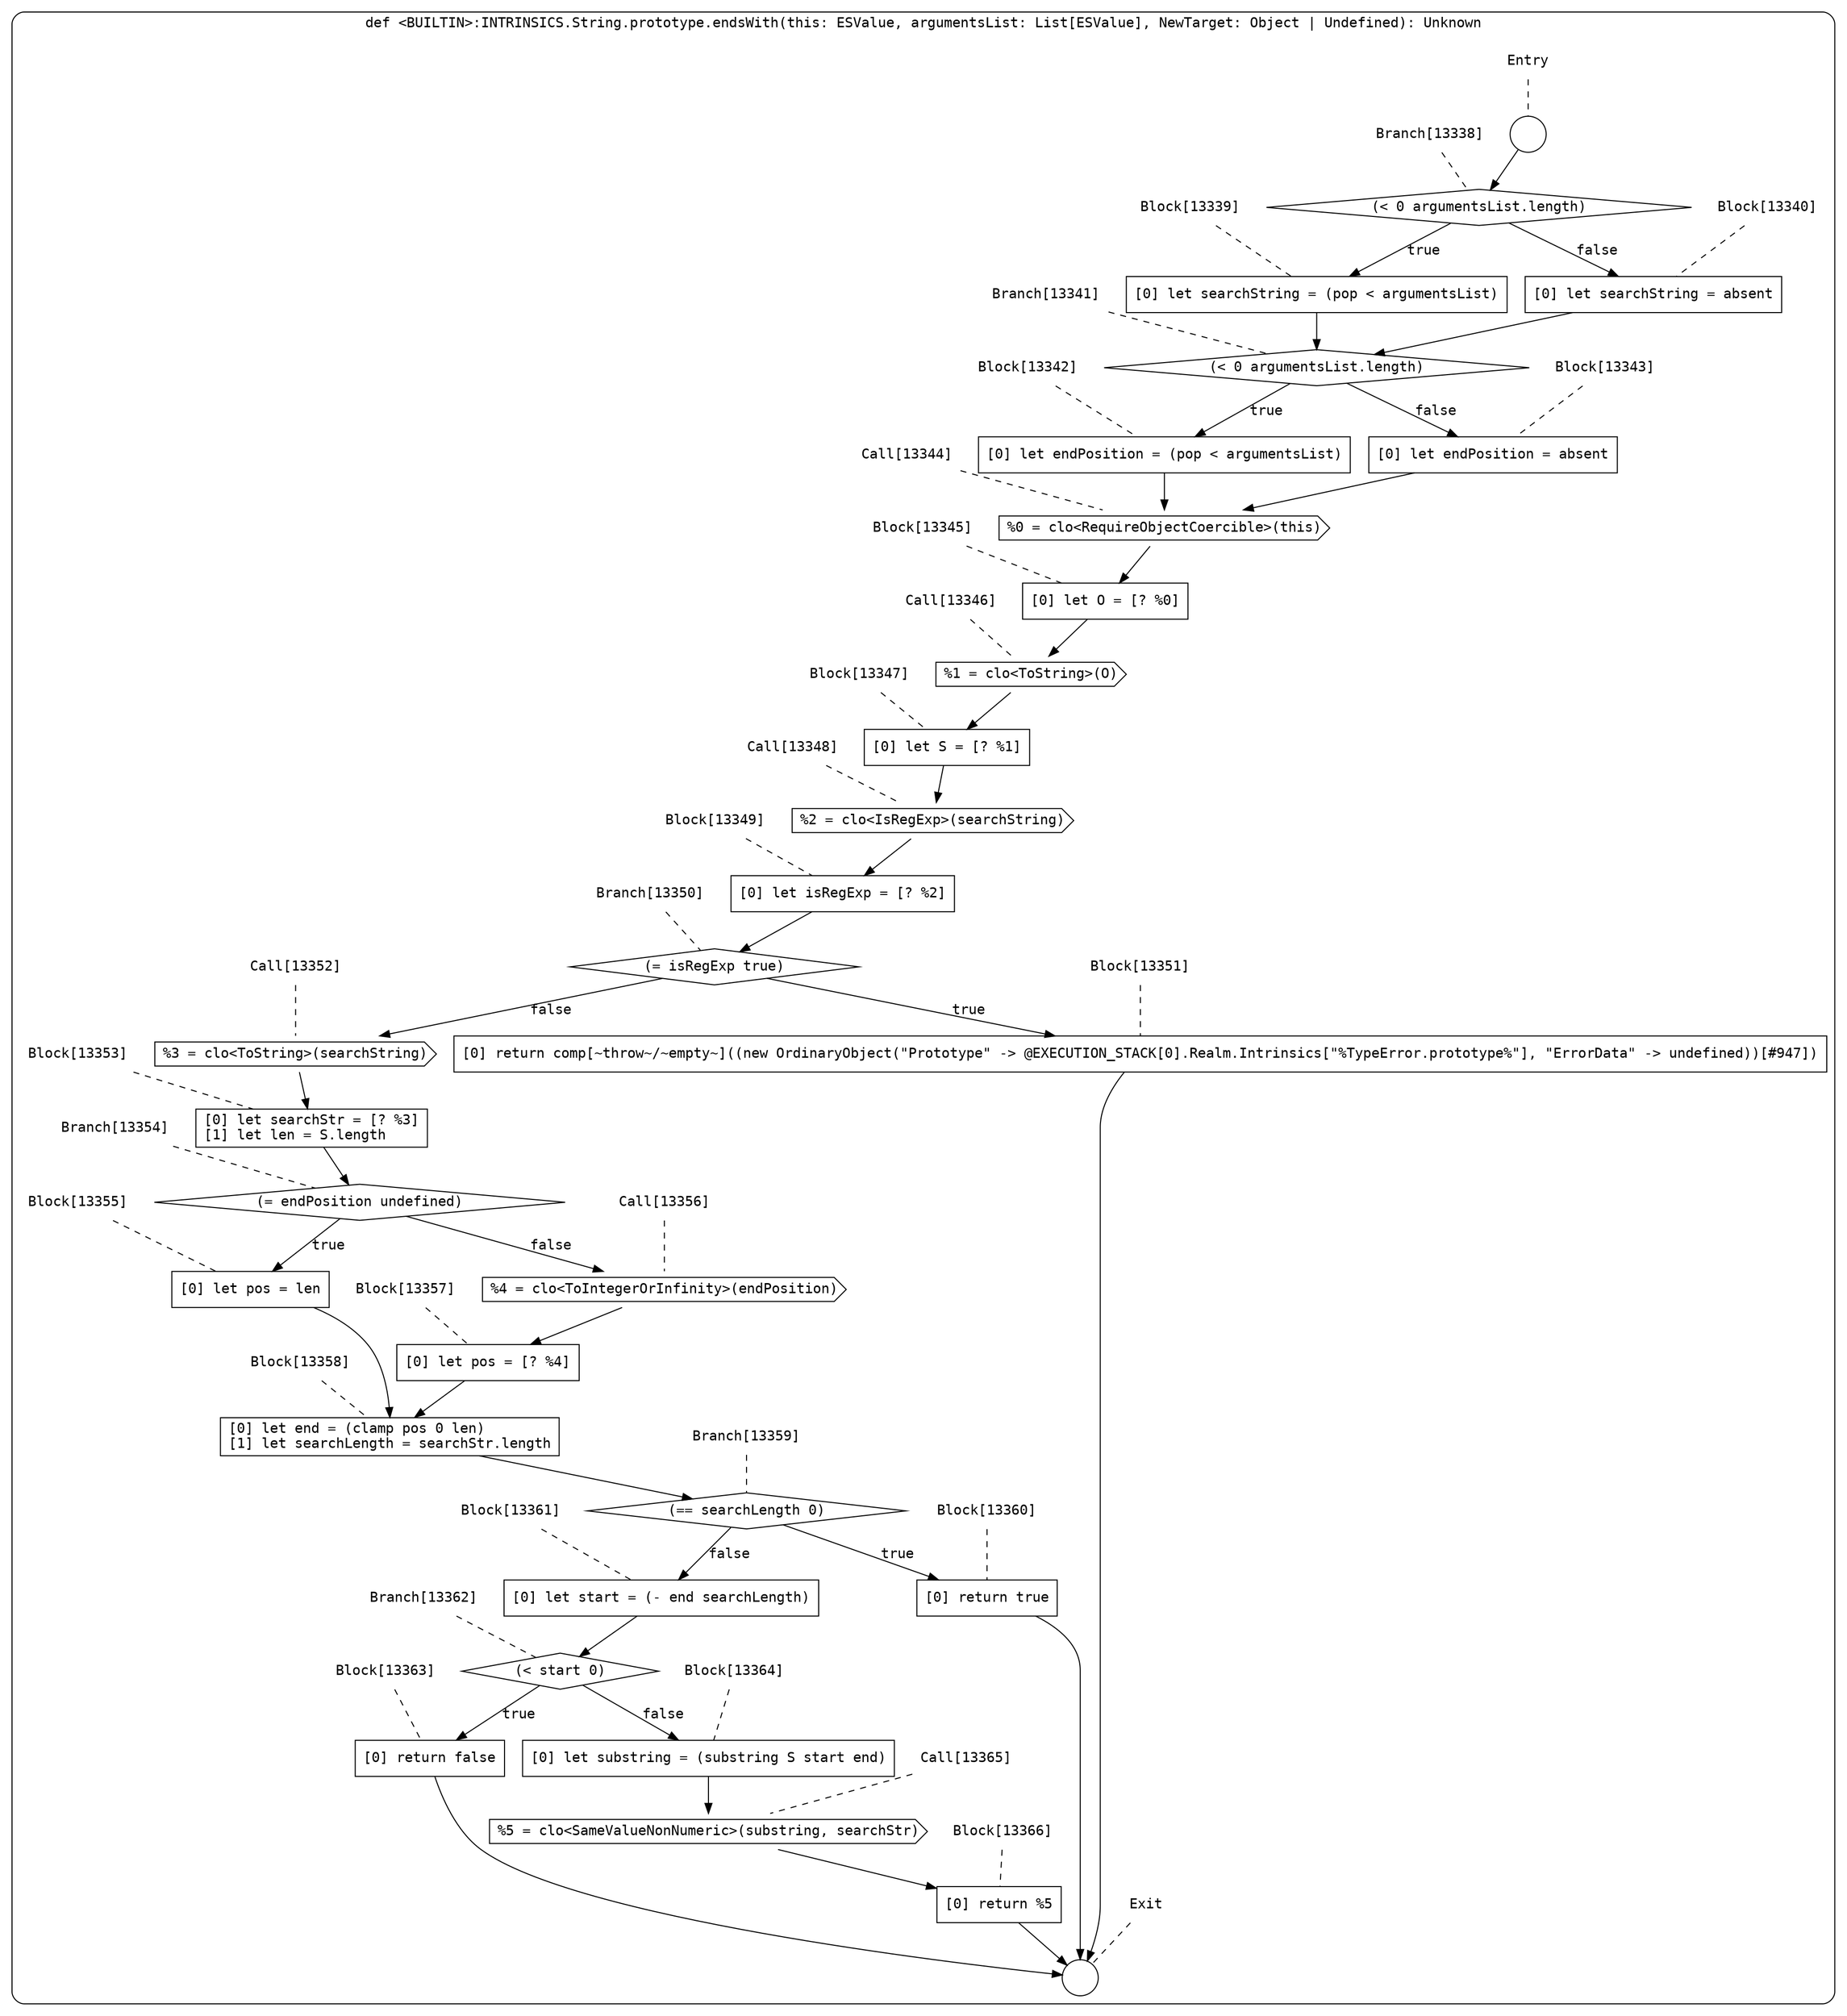 digraph {
  graph [fontname = "Consolas"]
  node [fontname = "Consolas"]
  edge [fontname = "Consolas"]
  subgraph cluster2173 {
    label = "def <BUILTIN>:INTRINSICS.String.prototype.endsWith(this: ESValue, argumentsList: List[ESValue], NewTarget: Object | Undefined): Unknown"
    style = rounded
    cluster2173_entry_name [shape=none, label=<<font color="black">Entry</font>>]
    cluster2173_entry_name -> cluster2173_entry [arrowhead=none, color="black", style=dashed]
    cluster2173_entry [shape=circle label=" " color="black" fillcolor="white" style=filled]
    cluster2173_entry -> node13338 [color="black"]
    cluster2173_exit_name [shape=none, label=<<font color="black">Exit</font>>]
    cluster2173_exit_name -> cluster2173_exit [arrowhead=none, color="black", style=dashed]
    cluster2173_exit [shape=circle label=" " color="black" fillcolor="white" style=filled]
    node13338_name [shape=none, label=<<font color="black">Branch[13338]</font>>]
    node13338_name -> node13338 [arrowhead=none, color="black", style=dashed]
    node13338 [shape=diamond, label=<<font color="black">(&lt; 0 argumentsList.length)</font>> color="black" fillcolor="white", style=filled]
    node13338 -> node13339 [label=<<font color="black">true</font>> color="black"]
    node13338 -> node13340 [label=<<font color="black">false</font>> color="black"]
    node13339_name [shape=none, label=<<font color="black">Block[13339]</font>>]
    node13339_name -> node13339 [arrowhead=none, color="black", style=dashed]
    node13339 [shape=box, label=<<font color="black">[0] let searchString = (pop &lt; argumentsList)<BR ALIGN="LEFT"/></font>> color="black" fillcolor="white", style=filled]
    node13339 -> node13341 [color="black"]
    node13340_name [shape=none, label=<<font color="black">Block[13340]</font>>]
    node13340_name -> node13340 [arrowhead=none, color="black", style=dashed]
    node13340 [shape=box, label=<<font color="black">[0] let searchString = absent<BR ALIGN="LEFT"/></font>> color="black" fillcolor="white", style=filled]
    node13340 -> node13341 [color="black"]
    node13341_name [shape=none, label=<<font color="black">Branch[13341]</font>>]
    node13341_name -> node13341 [arrowhead=none, color="black", style=dashed]
    node13341 [shape=diamond, label=<<font color="black">(&lt; 0 argumentsList.length)</font>> color="black" fillcolor="white", style=filled]
    node13341 -> node13342 [label=<<font color="black">true</font>> color="black"]
    node13341 -> node13343 [label=<<font color="black">false</font>> color="black"]
    node13342_name [shape=none, label=<<font color="black">Block[13342]</font>>]
    node13342_name -> node13342 [arrowhead=none, color="black", style=dashed]
    node13342 [shape=box, label=<<font color="black">[0] let endPosition = (pop &lt; argumentsList)<BR ALIGN="LEFT"/></font>> color="black" fillcolor="white", style=filled]
    node13342 -> node13344 [color="black"]
    node13343_name [shape=none, label=<<font color="black">Block[13343]</font>>]
    node13343_name -> node13343 [arrowhead=none, color="black", style=dashed]
    node13343 [shape=box, label=<<font color="black">[0] let endPosition = absent<BR ALIGN="LEFT"/></font>> color="black" fillcolor="white", style=filled]
    node13343 -> node13344 [color="black"]
    node13344_name [shape=none, label=<<font color="black">Call[13344]</font>>]
    node13344_name -> node13344 [arrowhead=none, color="black", style=dashed]
    node13344 [shape=cds, label=<<font color="black">%0 = clo&lt;RequireObjectCoercible&gt;(this)</font>> color="black" fillcolor="white", style=filled]
    node13344 -> node13345 [color="black"]
    node13345_name [shape=none, label=<<font color="black">Block[13345]</font>>]
    node13345_name -> node13345 [arrowhead=none, color="black", style=dashed]
    node13345 [shape=box, label=<<font color="black">[0] let O = [? %0]<BR ALIGN="LEFT"/></font>> color="black" fillcolor="white", style=filled]
    node13345 -> node13346 [color="black"]
    node13346_name [shape=none, label=<<font color="black">Call[13346]</font>>]
    node13346_name -> node13346 [arrowhead=none, color="black", style=dashed]
    node13346 [shape=cds, label=<<font color="black">%1 = clo&lt;ToString&gt;(O)</font>> color="black" fillcolor="white", style=filled]
    node13346 -> node13347 [color="black"]
    node13347_name [shape=none, label=<<font color="black">Block[13347]</font>>]
    node13347_name -> node13347 [arrowhead=none, color="black", style=dashed]
    node13347 [shape=box, label=<<font color="black">[0] let S = [? %1]<BR ALIGN="LEFT"/></font>> color="black" fillcolor="white", style=filled]
    node13347 -> node13348 [color="black"]
    node13348_name [shape=none, label=<<font color="black">Call[13348]</font>>]
    node13348_name -> node13348 [arrowhead=none, color="black", style=dashed]
    node13348 [shape=cds, label=<<font color="black">%2 = clo&lt;IsRegExp&gt;(searchString)</font>> color="black" fillcolor="white", style=filled]
    node13348 -> node13349 [color="black"]
    node13349_name [shape=none, label=<<font color="black">Block[13349]</font>>]
    node13349_name -> node13349 [arrowhead=none, color="black", style=dashed]
    node13349 [shape=box, label=<<font color="black">[0] let isRegExp = [? %2]<BR ALIGN="LEFT"/></font>> color="black" fillcolor="white", style=filled]
    node13349 -> node13350 [color="black"]
    node13350_name [shape=none, label=<<font color="black">Branch[13350]</font>>]
    node13350_name -> node13350 [arrowhead=none, color="black", style=dashed]
    node13350 [shape=diamond, label=<<font color="black">(= isRegExp true)</font>> color="black" fillcolor="white", style=filled]
    node13350 -> node13351 [label=<<font color="black">true</font>> color="black"]
    node13350 -> node13352 [label=<<font color="black">false</font>> color="black"]
    node13351_name [shape=none, label=<<font color="black">Block[13351]</font>>]
    node13351_name -> node13351 [arrowhead=none, color="black", style=dashed]
    node13351 [shape=box, label=<<font color="black">[0] return comp[~throw~/~empty~]((new OrdinaryObject(&quot;Prototype&quot; -&gt; @EXECUTION_STACK[0].Realm.Intrinsics[&quot;%TypeError.prototype%&quot;], &quot;ErrorData&quot; -&gt; undefined))[#947])<BR ALIGN="LEFT"/></font>> color="black" fillcolor="white", style=filled]
    node13351 -> cluster2173_exit [color="black"]
    node13352_name [shape=none, label=<<font color="black">Call[13352]</font>>]
    node13352_name -> node13352 [arrowhead=none, color="black", style=dashed]
    node13352 [shape=cds, label=<<font color="black">%3 = clo&lt;ToString&gt;(searchString)</font>> color="black" fillcolor="white", style=filled]
    node13352 -> node13353 [color="black"]
    node13353_name [shape=none, label=<<font color="black">Block[13353]</font>>]
    node13353_name -> node13353 [arrowhead=none, color="black", style=dashed]
    node13353 [shape=box, label=<<font color="black">[0] let searchStr = [? %3]<BR ALIGN="LEFT"/>[1] let len = S.length<BR ALIGN="LEFT"/></font>> color="black" fillcolor="white", style=filled]
    node13353 -> node13354 [color="black"]
    node13354_name [shape=none, label=<<font color="black">Branch[13354]</font>>]
    node13354_name -> node13354 [arrowhead=none, color="black", style=dashed]
    node13354 [shape=diamond, label=<<font color="black">(= endPosition undefined)</font>> color="black" fillcolor="white", style=filled]
    node13354 -> node13355 [label=<<font color="black">true</font>> color="black"]
    node13354 -> node13356 [label=<<font color="black">false</font>> color="black"]
    node13355_name [shape=none, label=<<font color="black">Block[13355]</font>>]
    node13355_name -> node13355 [arrowhead=none, color="black", style=dashed]
    node13355 [shape=box, label=<<font color="black">[0] let pos = len<BR ALIGN="LEFT"/></font>> color="black" fillcolor="white", style=filled]
    node13355 -> node13358 [color="black"]
    node13356_name [shape=none, label=<<font color="black">Call[13356]</font>>]
    node13356_name -> node13356 [arrowhead=none, color="black", style=dashed]
    node13356 [shape=cds, label=<<font color="black">%4 = clo&lt;ToIntegerOrInfinity&gt;(endPosition)</font>> color="black" fillcolor="white", style=filled]
    node13356 -> node13357 [color="black"]
    node13358_name [shape=none, label=<<font color="black">Block[13358]</font>>]
    node13358_name -> node13358 [arrowhead=none, color="black", style=dashed]
    node13358 [shape=box, label=<<font color="black">[0] let end = (clamp pos 0 len)<BR ALIGN="LEFT"/>[1] let searchLength = searchStr.length<BR ALIGN="LEFT"/></font>> color="black" fillcolor="white", style=filled]
    node13358 -> node13359 [color="black"]
    node13357_name [shape=none, label=<<font color="black">Block[13357]</font>>]
    node13357_name -> node13357 [arrowhead=none, color="black", style=dashed]
    node13357 [shape=box, label=<<font color="black">[0] let pos = [? %4]<BR ALIGN="LEFT"/></font>> color="black" fillcolor="white", style=filled]
    node13357 -> node13358 [color="black"]
    node13359_name [shape=none, label=<<font color="black">Branch[13359]</font>>]
    node13359_name -> node13359 [arrowhead=none, color="black", style=dashed]
    node13359 [shape=diamond, label=<<font color="black">(== searchLength 0)</font>> color="black" fillcolor="white", style=filled]
    node13359 -> node13360 [label=<<font color="black">true</font>> color="black"]
    node13359 -> node13361 [label=<<font color="black">false</font>> color="black"]
    node13360_name [shape=none, label=<<font color="black">Block[13360]</font>>]
    node13360_name -> node13360 [arrowhead=none, color="black", style=dashed]
    node13360 [shape=box, label=<<font color="black">[0] return true<BR ALIGN="LEFT"/></font>> color="black" fillcolor="white", style=filled]
    node13360 -> cluster2173_exit [color="black"]
    node13361_name [shape=none, label=<<font color="black">Block[13361]</font>>]
    node13361_name -> node13361 [arrowhead=none, color="black", style=dashed]
    node13361 [shape=box, label=<<font color="black">[0] let start = (- end searchLength)<BR ALIGN="LEFT"/></font>> color="black" fillcolor="white", style=filled]
    node13361 -> node13362 [color="black"]
    node13362_name [shape=none, label=<<font color="black">Branch[13362]</font>>]
    node13362_name -> node13362 [arrowhead=none, color="black", style=dashed]
    node13362 [shape=diamond, label=<<font color="black">(&lt; start 0)</font>> color="black" fillcolor="white", style=filled]
    node13362 -> node13363 [label=<<font color="black">true</font>> color="black"]
    node13362 -> node13364 [label=<<font color="black">false</font>> color="black"]
    node13363_name [shape=none, label=<<font color="black">Block[13363]</font>>]
    node13363_name -> node13363 [arrowhead=none, color="black", style=dashed]
    node13363 [shape=box, label=<<font color="black">[0] return false<BR ALIGN="LEFT"/></font>> color="black" fillcolor="white", style=filled]
    node13363 -> cluster2173_exit [color="black"]
    node13364_name [shape=none, label=<<font color="black">Block[13364]</font>>]
    node13364_name -> node13364 [arrowhead=none, color="black", style=dashed]
    node13364 [shape=box, label=<<font color="black">[0] let substring = (substring S start end)<BR ALIGN="LEFT"/></font>> color="black" fillcolor="white", style=filled]
    node13364 -> node13365 [color="black"]
    node13365_name [shape=none, label=<<font color="black">Call[13365]</font>>]
    node13365_name -> node13365 [arrowhead=none, color="black", style=dashed]
    node13365 [shape=cds, label=<<font color="black">%5 = clo&lt;SameValueNonNumeric&gt;(substring, searchStr)</font>> color="black" fillcolor="white", style=filled]
    node13365 -> node13366 [color="black"]
    node13366_name [shape=none, label=<<font color="black">Block[13366]</font>>]
    node13366_name -> node13366 [arrowhead=none, color="black", style=dashed]
    node13366 [shape=box, label=<<font color="black">[0] return %5<BR ALIGN="LEFT"/></font>> color="black" fillcolor="white", style=filled]
    node13366 -> cluster2173_exit [color="black"]
  }
}